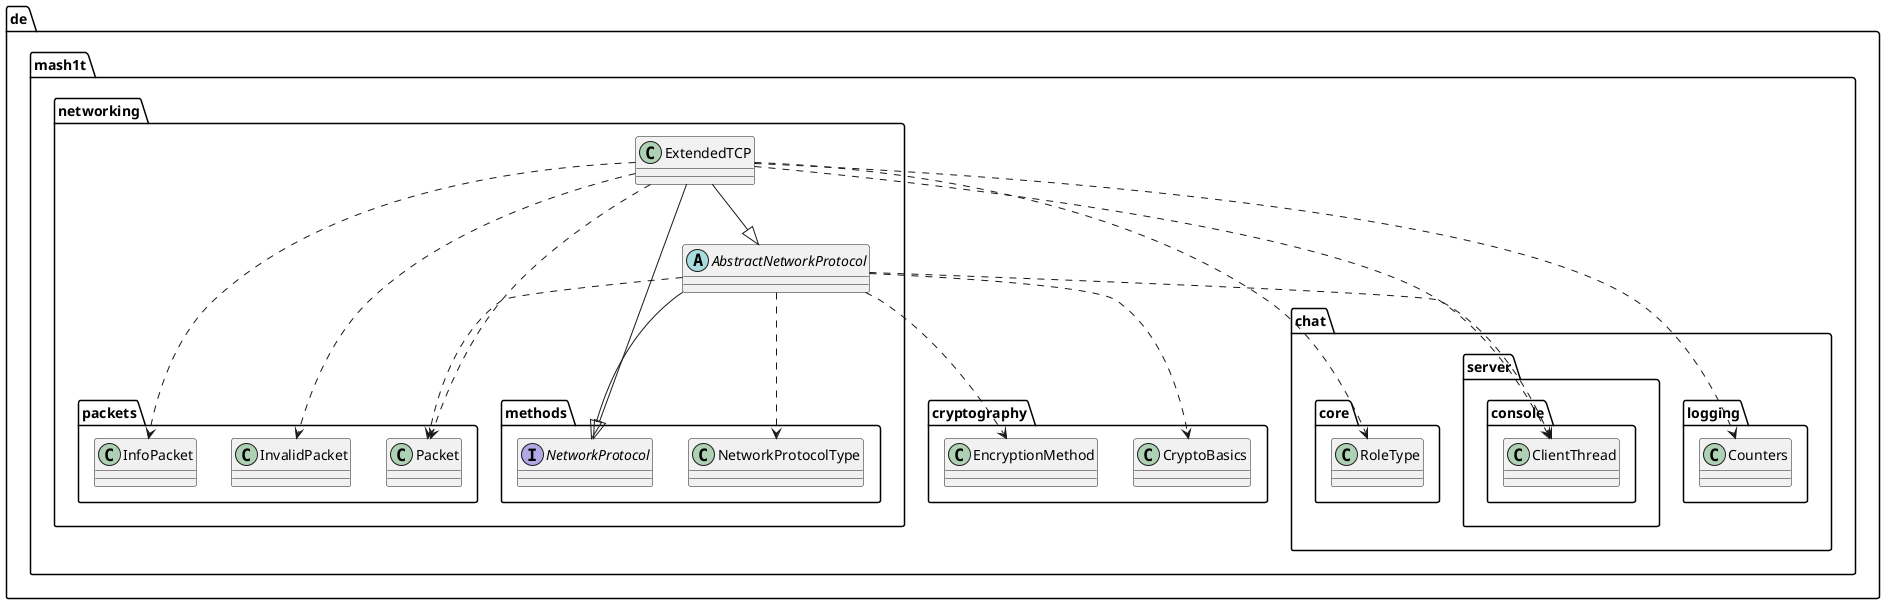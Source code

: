 @startuml
abstract class de.mash1t.networking.AbstractNetworkProtocol
class de.mash1t.chat.core.RoleType
class de.mash1t.chat.logging.Counters
class de.mash1t.chat.server.console.ClientThread
class de.mash1t.cryptography.CryptoBasics
class de.mash1t.cryptography.EncryptionMethod
class de.mash1t.networking.ExtendedTCP
class de.mash1t.networking.methods.NetworkProtocolType
class de.mash1t.networking.packets.InfoPacket
class de.mash1t.networking.packets.InvalidPacket
class de.mash1t.networking.packets.Packet
interface de.mash1t.networking.methods.NetworkProtocol
de.mash1t.networking.AbstractNetworkProtocol ..> de.mash1t.chat.server.console.ClientThread
de.mash1t.networking.AbstractNetworkProtocol ..> de.mash1t.cryptography.CryptoBasics
de.mash1t.networking.AbstractNetworkProtocol ..> de.mash1t.cryptography.EncryptionMethod
de.mash1t.networking.AbstractNetworkProtocol ..> de.mash1t.networking.methods.NetworkProtocolType
de.mash1t.networking.AbstractNetworkProtocol ..> de.mash1t.networking.packets.Packet
de.mash1t.networking.AbstractNetworkProtocol --|> de.mash1t.networking.methods.NetworkProtocol
de.mash1t.networking.ExtendedTCP --|> de.mash1t.networking.AbstractNetworkProtocol
de.mash1t.networking.ExtendedTCP ..> de.mash1t.chat.core.RoleType
de.mash1t.networking.ExtendedTCP ..> de.mash1t.chat.logging.Counters
de.mash1t.networking.ExtendedTCP ..> de.mash1t.chat.server.console.ClientThread
de.mash1t.networking.ExtendedTCP ..> de.mash1t.networking.packets.InfoPacket
de.mash1t.networking.ExtendedTCP ..> de.mash1t.networking.packets.InvalidPacket
de.mash1t.networking.ExtendedTCP ..> de.mash1t.networking.packets.Packet
de.mash1t.networking.ExtendedTCP --|> de.mash1t.networking.methods.NetworkProtocol
@enduml